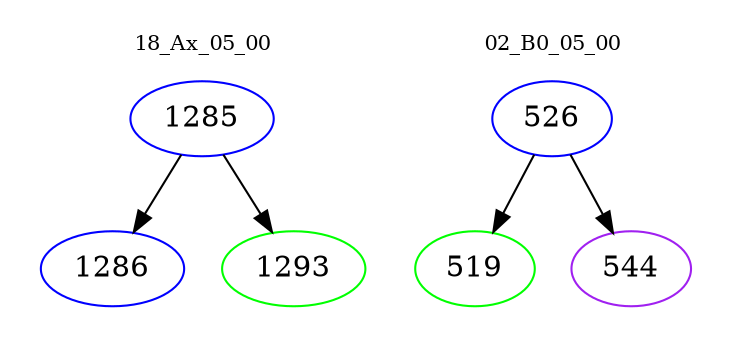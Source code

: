digraph{
subgraph cluster_0 {
color = white
label = "18_Ax_05_00";
fontsize=10;
T0_1285 [label="1285", color="blue"]
T0_1285 -> T0_1286 [color="black"]
T0_1286 [label="1286", color="blue"]
T0_1285 -> T0_1293 [color="black"]
T0_1293 [label="1293", color="green"]
}
subgraph cluster_1 {
color = white
label = "02_B0_05_00";
fontsize=10;
T1_526 [label="526", color="blue"]
T1_526 -> T1_519 [color="black"]
T1_519 [label="519", color="green"]
T1_526 -> T1_544 [color="black"]
T1_544 [label="544", color="purple"]
}
}
